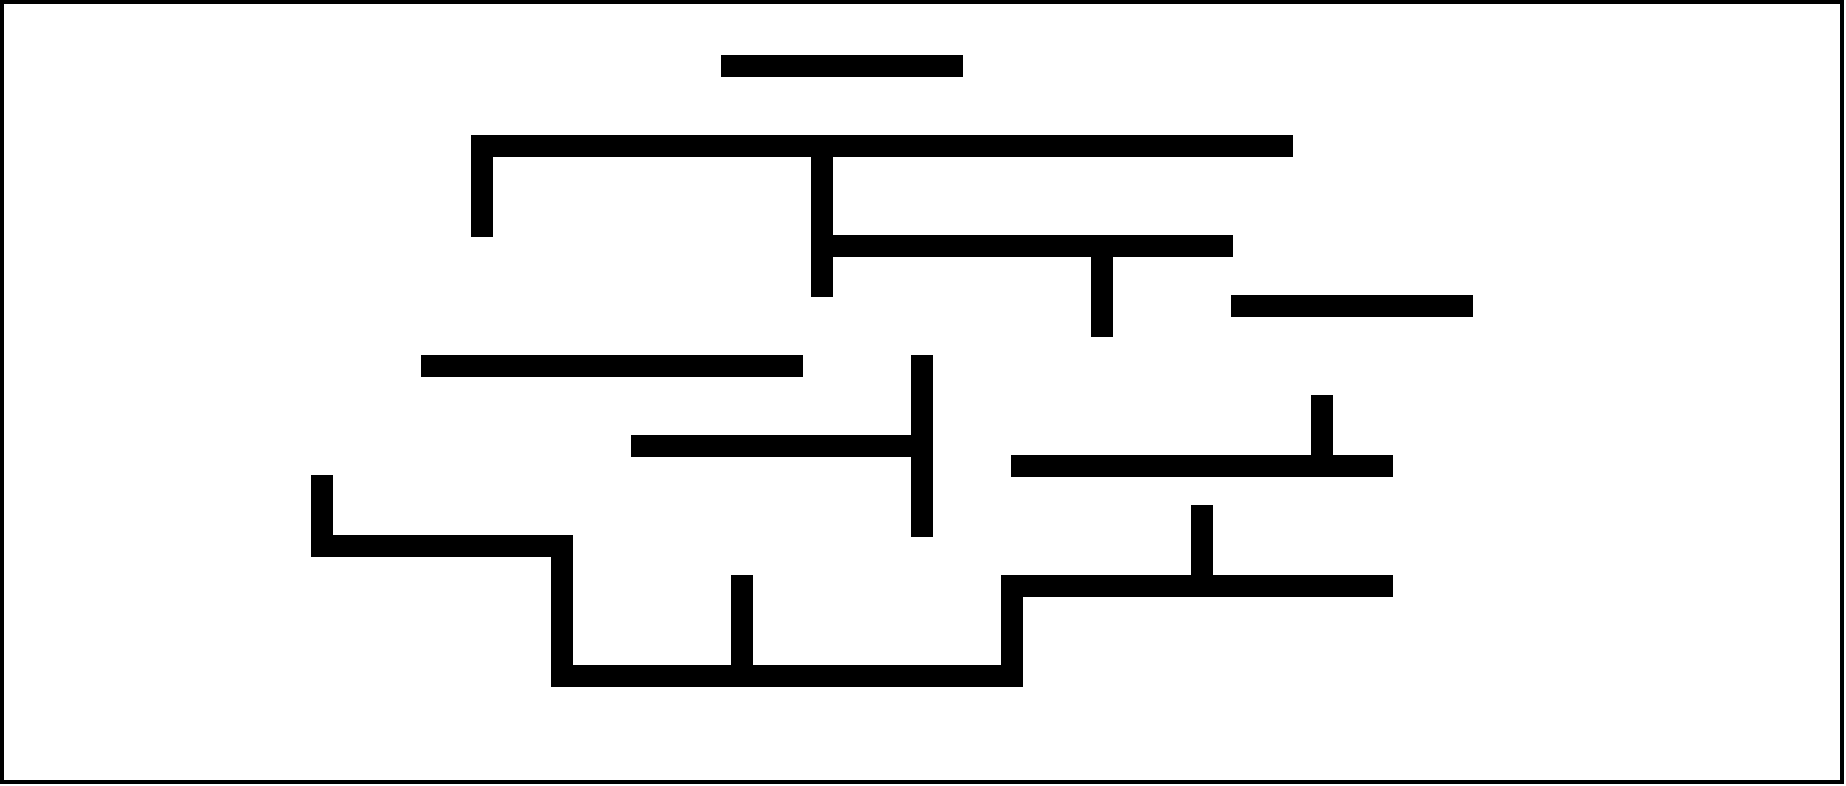 <mxfile version="20.8.10" type="device"><diagram id="gZHaXraySE-Ac8VHTQlD" name="Page-1"><mxGraphModel dx="2032" dy="683" grid="1" gridSize="10" guides="1" tooltips="1" connect="1" arrows="1" fold="1" page="1" pageScale="1" pageWidth="850" pageHeight="1100" math="0" shadow="0"><root><mxCell id="0"/><mxCell id="1" parent="0"/><mxCell id="Y4LRgEzPBfSGT7R2ETwh-1" value="" style="rounded=0;whiteSpace=wrap;html=1;strokeWidth=2;strokeColor=#000000;" parent="1" vertex="1"><mxGeometry x="-115" y="183" width="920" height="390" as="geometry"/></mxCell><mxCell id="YKmJFYxM64-oKvupDEEk-1" value="" style="rounded=0;whiteSpace=wrap;html=1;fillColor=#000000;" parent="1" vertex="1"><mxGeometry x="120" y="250" width="410" height="10" as="geometry"/></mxCell><mxCell id="YKmJFYxM64-oKvupDEEk-2" value="" style="rounded=0;whiteSpace=wrap;html=1;fillColor=#000000;" parent="1" vertex="1"><mxGeometry x="120" y="260" width="10" height="40" as="geometry"/></mxCell><mxCell id="YKmJFYxM64-oKvupDEEk-3" value="" style="rounded=0;whiteSpace=wrap;html=1;fillColor=#000000;" parent="1" vertex="1"><mxGeometry x="290" y="260" width="10" height="70" as="geometry"/></mxCell><mxCell id="P7IpT7_Wsu-Bd6F6pj1Q-1" value="" style="rounded=0;whiteSpace=wrap;html=1;fillColor=#000000;rotation=-90;" vertex="1" parent="1"><mxGeometry x="395" y="205" width="10" height="200" as="geometry"/></mxCell><mxCell id="P7IpT7_Wsu-Bd6F6pj1Q-2" value="" style="rounded=0;whiteSpace=wrap;html=1;fillColor=#000000;rotation=0;" vertex="1" parent="1"><mxGeometry x="340" y="360" width="10" height="90" as="geometry"/></mxCell><mxCell id="P7IpT7_Wsu-Bd6F6pj1Q-4" value="" style="rounded=0;whiteSpace=wrap;html=1;fillColor=#000000;rotation=-90;" vertex="1" parent="1"><mxGeometry x="265" y="335" width="10" height="140" as="geometry"/></mxCell><mxCell id="P7IpT7_Wsu-Bd6F6pj1Q-5" value="" style="rounded=0;whiteSpace=wrap;html=1;fillColor=#000000;rotation=-90;" vertex="1" parent="1"><mxGeometry x="185" y="270" width="10" height="190" as="geometry"/></mxCell><mxCell id="P7IpT7_Wsu-Bd6F6pj1Q-6" value="" style="rounded=0;whiteSpace=wrap;html=1;fillColor=#000000;rotation=0;" vertex="1" parent="1"><mxGeometry x="160" y="460" width="10" height="60" as="geometry"/></mxCell><mxCell id="P7IpT7_Wsu-Bd6F6pj1Q-7" value="" style="rounded=0;whiteSpace=wrap;html=1;fillColor=#000000;rotation=-90;" vertex="1" parent="1"><mxGeometry x="272.5" y="402.5" width="10" height="235" as="geometry"/></mxCell><mxCell id="P7IpT7_Wsu-Bd6F6pj1Q-8" value="" style="rounded=0;whiteSpace=wrap;html=1;fillColor=#000000;rotation=0;" vertex="1" parent="1"><mxGeometry x="250" y="470" width="10" height="50" as="geometry"/></mxCell><mxCell id="P7IpT7_Wsu-Bd6F6pj1Q-9" value="" style="rounded=0;whiteSpace=wrap;html=1;fillColor=#000000;rotation=-90;" vertex="1" parent="1"><mxGeometry x="480" y="380" width="10" height="190" as="geometry"/></mxCell><mxCell id="P7IpT7_Wsu-Bd6F6pj1Q-10" value="" style="rounded=0;whiteSpace=wrap;html=1;fillColor=#000000;rotation=0;" vertex="1" parent="1"><mxGeometry x="385" y="470" width="10" height="50" as="geometry"/></mxCell><mxCell id="P7IpT7_Wsu-Bd6F6pj1Q-11" value="" style="rounded=0;whiteSpace=wrap;html=1;fillColor=#000000;rotation=-90;" vertex="1" parent="1"><mxGeometry x="480" y="320" width="10" height="190" as="geometry"/></mxCell><mxCell id="P7IpT7_Wsu-Bd6F6pj1Q-12" value="" style="rounded=0;whiteSpace=wrap;html=1;fillColor=#000000;rotation=0;" vertex="1" parent="1"><mxGeometry x="480" y="435" width="10" height="40" as="geometry"/></mxCell><mxCell id="P7IpT7_Wsu-Bd6F6pj1Q-13" value="" style="rounded=0;whiteSpace=wrap;html=1;fillColor=#000000;rotation=0;" vertex="1" parent="1"><mxGeometry x="430" y="310" width="10" height="40" as="geometry"/></mxCell><mxCell id="P7IpT7_Wsu-Bd6F6pj1Q-14" value="" style="rounded=0;whiteSpace=wrap;html=1;fillColor=#000000;rotation=0;" vertex="1" parent="1"><mxGeometry x="540" y="380" width="10" height="40" as="geometry"/></mxCell><mxCell id="P7IpT7_Wsu-Bd6F6pj1Q-15" value="" style="rounded=0;whiteSpace=wrap;html=1;fillColor=#000000;rotation=-90;" vertex="1" parent="1"><mxGeometry x="555" y="275" width="10" height="120" as="geometry"/></mxCell><mxCell id="P7IpT7_Wsu-Bd6F6pj1Q-16" value="" style="rounded=0;whiteSpace=wrap;html=1;fillColor=#000000;rotation=-90;" vertex="1" parent="1"><mxGeometry x="300" y="155" width="10" height="120" as="geometry"/></mxCell><mxCell id="P7IpT7_Wsu-Bd6F6pj1Q-17" value="" style="rounded=0;whiteSpace=wrap;html=1;fillColor=#000000;rotation=-90;" vertex="1" parent="1"><mxGeometry x="102.5" y="392.5" width="10" height="125" as="geometry"/></mxCell><mxCell id="P7IpT7_Wsu-Bd6F6pj1Q-18" value="" style="rounded=0;whiteSpace=wrap;html=1;fillColor=#000000;rotation=0;" vertex="1" parent="1"><mxGeometry x="40" y="420" width="10" height="40" as="geometry"/></mxCell></root></mxGraphModel></diagram></mxfile>